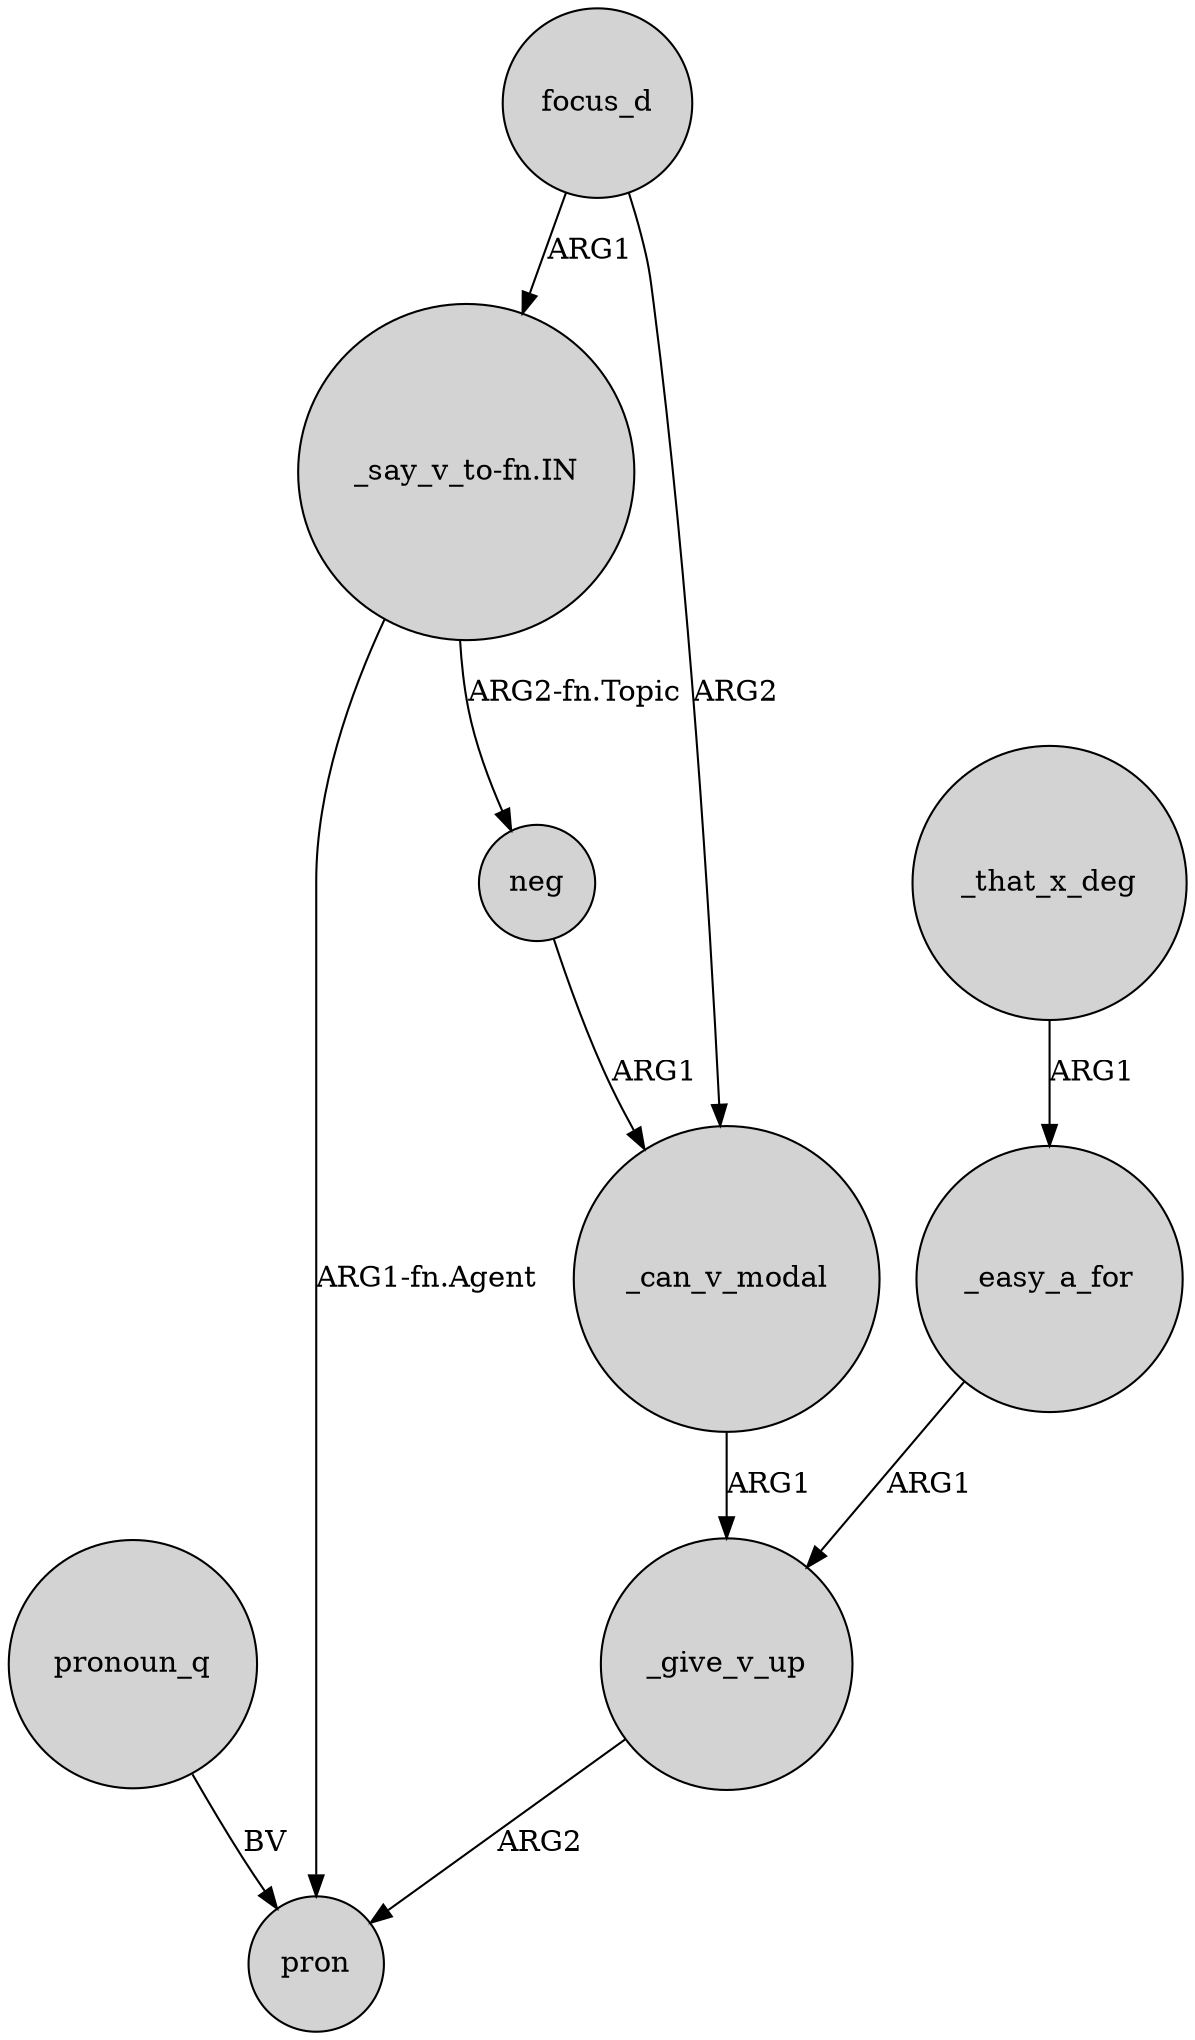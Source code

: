 digraph {
	node [shape=circle style=filled]
	"_say_v_to-fn.IN" -> neg [label="ARG2-fn.Topic"]
	_give_v_up -> pron [label=ARG2]
	_easy_a_for -> _give_v_up [label=ARG1]
	_can_v_modal -> _give_v_up [label=ARG1]
	focus_d -> _can_v_modal [label=ARG2]
	_that_x_deg -> _easy_a_for [label=ARG1]
	neg -> _can_v_modal [label=ARG1]
	focus_d -> "_say_v_to-fn.IN" [label=ARG1]
	"_say_v_to-fn.IN" -> pron [label="ARG1-fn.Agent"]
	pronoun_q -> pron [label=BV]
}

